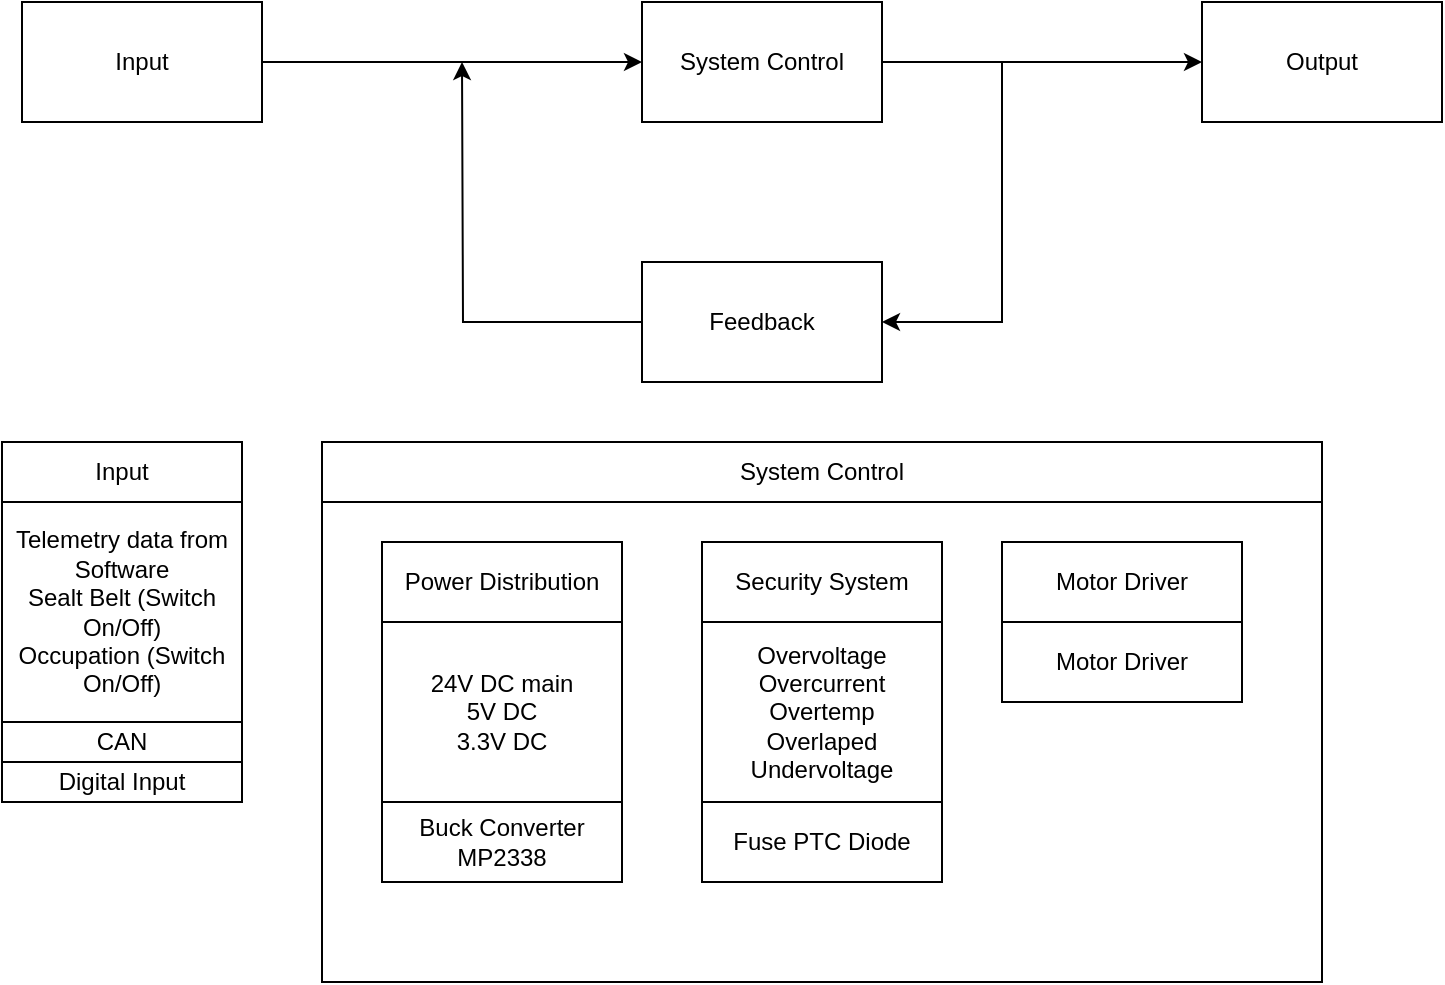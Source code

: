 <mxfile version="27.2.0">
  <diagram name="Page-1" id="41Ni5jZukup1uCENaV6l">
    <mxGraphModel dx="926" dy="428" grid="1" gridSize="10" guides="1" tooltips="1" connect="1" arrows="1" fold="1" page="1" pageScale="1" pageWidth="850" pageHeight="1100" math="0" shadow="0">
      <root>
        <mxCell id="0" />
        <mxCell id="1" parent="0" />
        <mxCell id="dQ-UanCfNuNo6SUK2G3S-27" value="" style="rounded=0;whiteSpace=wrap;html=1;" vertex="1" parent="1">
          <mxGeometry x="230" y="320" width="500" height="240" as="geometry" />
        </mxCell>
        <mxCell id="dQ-UanCfNuNo6SUK2G3S-7" value="" style="edgeStyle=orthogonalEdgeStyle;rounded=0;orthogonalLoop=1;jettySize=auto;html=1;" edge="1" parent="1" source="dQ-UanCfNuNo6SUK2G3S-1" target="dQ-UanCfNuNo6SUK2G3S-2">
          <mxGeometry relative="1" as="geometry" />
        </mxCell>
        <mxCell id="dQ-UanCfNuNo6SUK2G3S-1" value="Input" style="rounded=0;whiteSpace=wrap;html=1;" vertex="1" parent="1">
          <mxGeometry x="80" y="70" width="120" height="60" as="geometry" />
        </mxCell>
        <mxCell id="dQ-UanCfNuNo6SUK2G3S-8" value="" style="edgeStyle=orthogonalEdgeStyle;rounded=0;orthogonalLoop=1;jettySize=auto;html=1;" edge="1" parent="1" source="dQ-UanCfNuNo6SUK2G3S-2" target="dQ-UanCfNuNo6SUK2G3S-4">
          <mxGeometry relative="1" as="geometry" />
        </mxCell>
        <mxCell id="dQ-UanCfNuNo6SUK2G3S-9" style="edgeStyle=orthogonalEdgeStyle;rounded=0;orthogonalLoop=1;jettySize=auto;html=1;entryX=1;entryY=0.5;entryDx=0;entryDy=0;" edge="1" parent="1" source="dQ-UanCfNuNo6SUK2G3S-2" target="dQ-UanCfNuNo6SUK2G3S-3">
          <mxGeometry relative="1" as="geometry">
            <Array as="points">
              <mxPoint x="570" y="100" />
              <mxPoint x="570" y="230" />
            </Array>
          </mxGeometry>
        </mxCell>
        <mxCell id="dQ-UanCfNuNo6SUK2G3S-2" value="System Control" style="rounded=0;whiteSpace=wrap;html=1;" vertex="1" parent="1">
          <mxGeometry x="390" y="70" width="120" height="60" as="geometry" />
        </mxCell>
        <mxCell id="dQ-UanCfNuNo6SUK2G3S-10" style="edgeStyle=orthogonalEdgeStyle;rounded=0;orthogonalLoop=1;jettySize=auto;html=1;" edge="1" parent="1" source="dQ-UanCfNuNo6SUK2G3S-3">
          <mxGeometry relative="1" as="geometry">
            <mxPoint x="300" y="100" as="targetPoint" />
          </mxGeometry>
        </mxCell>
        <mxCell id="dQ-UanCfNuNo6SUK2G3S-3" value="Feedback" style="rounded=0;whiteSpace=wrap;html=1;" vertex="1" parent="1">
          <mxGeometry x="390" y="200" width="120" height="60" as="geometry" />
        </mxCell>
        <mxCell id="dQ-UanCfNuNo6SUK2G3S-4" value="Output" style="rounded=0;whiteSpace=wrap;html=1;" vertex="1" parent="1">
          <mxGeometry x="670" y="70" width="120" height="60" as="geometry" />
        </mxCell>
        <mxCell id="dQ-UanCfNuNo6SUK2G3S-11" value="Input" style="rounded=0;whiteSpace=wrap;html=1;" vertex="1" parent="1">
          <mxGeometry x="70" y="290" width="120" height="30" as="geometry" />
        </mxCell>
        <mxCell id="dQ-UanCfNuNo6SUK2G3S-12" value="Telemetry data from Software&lt;div&gt;Sealt Belt (Switch On/Off)&lt;/div&gt;&lt;div&gt;Occupation (Switch On/Off)&lt;/div&gt;" style="rounded=0;whiteSpace=wrap;html=1;" vertex="1" parent="1">
          <mxGeometry x="70" y="320" width="120" height="110" as="geometry" />
        </mxCell>
        <mxCell id="dQ-UanCfNuNo6SUK2G3S-16" value="CAN" style="rounded=0;whiteSpace=wrap;html=1;" vertex="1" parent="1">
          <mxGeometry x="70" y="430" width="120" height="20" as="geometry" />
        </mxCell>
        <mxCell id="dQ-UanCfNuNo6SUK2G3S-17" value="System Control" style="rounded=0;whiteSpace=wrap;html=1;" vertex="1" parent="1">
          <mxGeometry x="230" y="290" width="500" height="30" as="geometry" />
        </mxCell>
        <mxCell id="dQ-UanCfNuNo6SUK2G3S-19" value="Security System" style="rounded=0;whiteSpace=wrap;html=1;" vertex="1" parent="1">
          <mxGeometry x="420" y="340" width="120" height="40" as="geometry" />
        </mxCell>
        <mxCell id="dQ-UanCfNuNo6SUK2G3S-22" value="Power Distribution" style="rounded=0;whiteSpace=wrap;html=1;" vertex="1" parent="1">
          <mxGeometry x="260" y="340" width="120" height="40" as="geometry" />
        </mxCell>
        <mxCell id="dQ-UanCfNuNo6SUK2G3S-23" value="Motor Driver" style="rounded=0;whiteSpace=wrap;html=1;" vertex="1" parent="1">
          <mxGeometry x="570" y="340" width="120" height="40" as="geometry" />
        </mxCell>
        <mxCell id="dQ-UanCfNuNo6SUK2G3S-24" value="Overvoltage&lt;div&gt;Overcurrent&lt;/div&gt;&lt;div&gt;Overtemp&lt;/div&gt;&lt;div&gt;Overlaped&lt;/div&gt;&lt;div&gt;Undervoltage&lt;/div&gt;" style="rounded=0;whiteSpace=wrap;html=1;" vertex="1" parent="1">
          <mxGeometry x="420" y="380" width="120" height="90" as="geometry" />
        </mxCell>
        <mxCell id="dQ-UanCfNuNo6SUK2G3S-25" value="24V DC main&lt;div&gt;5V DC&lt;/div&gt;&lt;div&gt;3.3V DC&lt;/div&gt;" style="rounded=0;whiteSpace=wrap;html=1;" vertex="1" parent="1">
          <mxGeometry x="260" y="380" width="120" height="90" as="geometry" />
        </mxCell>
        <mxCell id="dQ-UanCfNuNo6SUK2G3S-26" value="Motor Driver" style="rounded=0;whiteSpace=wrap;html=1;" vertex="1" parent="1">
          <mxGeometry x="570" y="380" width="120" height="40" as="geometry" />
        </mxCell>
        <mxCell id="dQ-UanCfNuNo6SUK2G3S-28" value="Buck Converter&lt;div&gt;MP2338&lt;/div&gt;" style="rounded=0;whiteSpace=wrap;html=1;" vertex="1" parent="1">
          <mxGeometry x="260" y="470" width="120" height="40" as="geometry" />
        </mxCell>
        <mxCell id="dQ-UanCfNuNo6SUK2G3S-29" value="Fuse PTC Diode" style="rounded=0;whiteSpace=wrap;html=1;" vertex="1" parent="1">
          <mxGeometry x="420" y="470" width="120" height="40" as="geometry" />
        </mxCell>
        <mxCell id="dQ-UanCfNuNo6SUK2G3S-30" value="Digital Input" style="rounded=0;whiteSpace=wrap;html=1;" vertex="1" parent="1">
          <mxGeometry x="70" y="450" width="120" height="20" as="geometry" />
        </mxCell>
      </root>
    </mxGraphModel>
  </diagram>
</mxfile>
